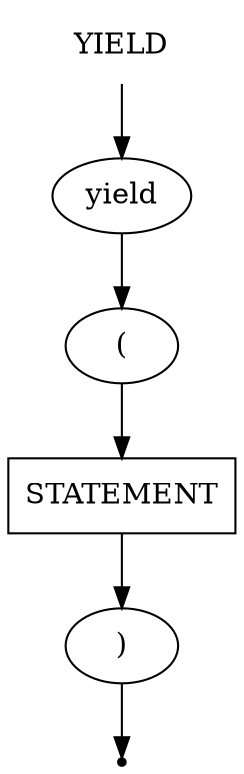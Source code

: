 digraph YIELD {
    start [label=YIELD shape=plaintext]
    yield [label="yield" shape=oval]
    br_open [label="(" shape=oval]
    br_close [label=")" shape=oval]
    statement [label=STATEMENT shape=box]
    end [label="" shape=point]

    start -> yield
    yield -> br_open
    br_open -> statement
    statement -> br_close
    br_close -> end
}